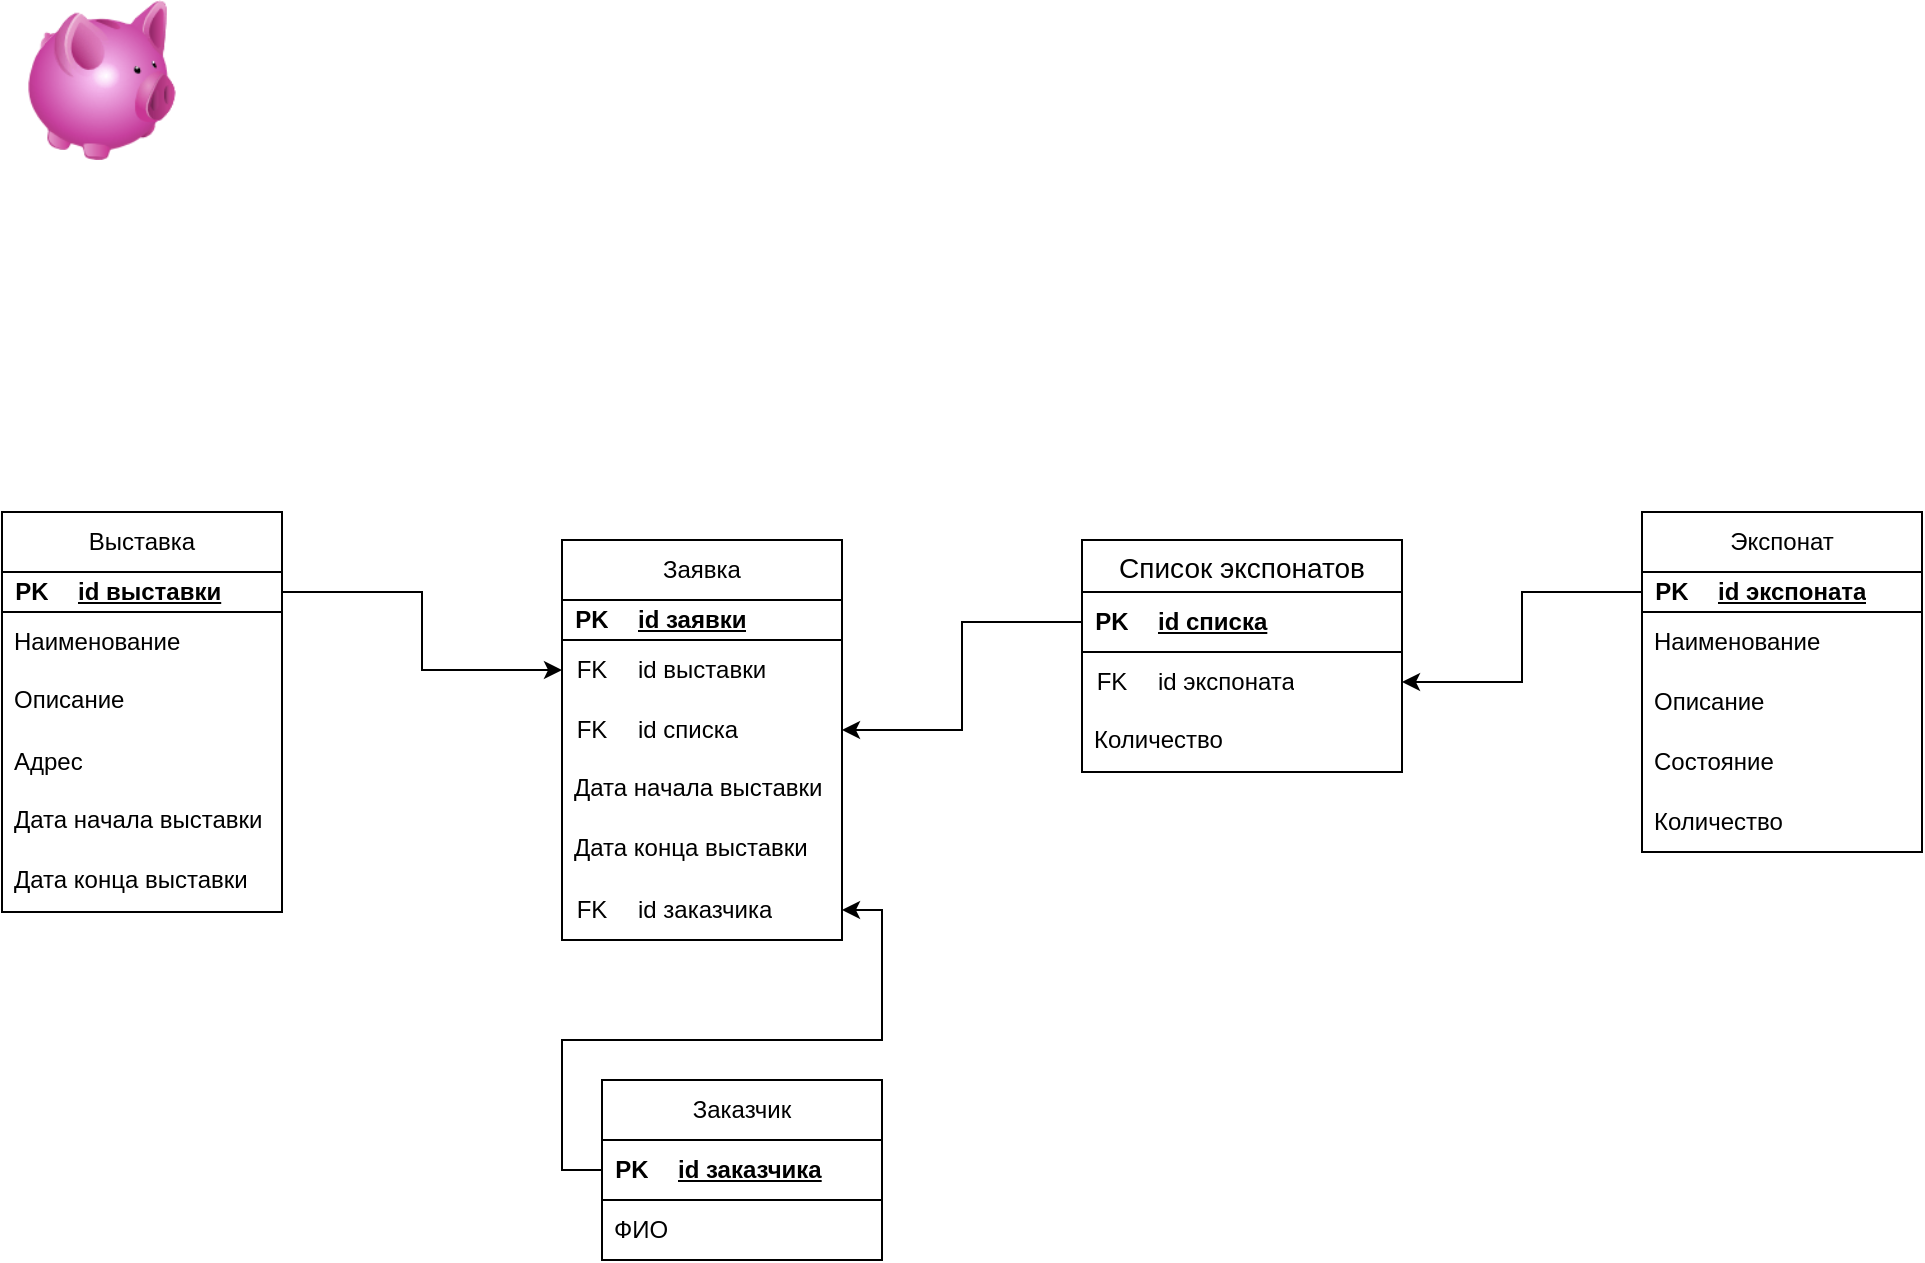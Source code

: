 <mxfile version="25.0.1">
  <diagram name="Страница — 1" id="1Udpp82dl5E-yOgq9Bk9">
    <mxGraphModel dx="1044" dy="1687" grid="1" gridSize="10" guides="1" tooltips="1" connect="1" arrows="1" fold="1" page="1" pageScale="1" pageWidth="827" pageHeight="1169" math="0" shadow="0">
      <root>
        <mxCell id="0" />
        <mxCell id="1" parent="0" />
        <mxCell id="-dNKnwfFhRTGbA_YPJCl-1" value="Экспонат" style="swimlane;fontStyle=0;childLayout=stackLayout;horizontal=1;startSize=30;horizontalStack=0;resizeParent=1;resizeParentMax=0;resizeLast=0;collapsible=1;marginBottom=0;whiteSpace=wrap;html=1;" parent="1" vertex="1">
          <mxGeometry x="910" y="-54" width="140" height="170" as="geometry" />
        </mxCell>
        <mxCell id="p6UkOLfJ6QwIB64uSuT0-19" value="" style="shape=table;startSize=0;container=1;collapsible=1;childLayout=tableLayout;fixedRows=1;rowLines=0;fontStyle=0;align=center;resizeLast=1;strokeColor=none;fillColor=none;collapsible=0;" parent="-dNKnwfFhRTGbA_YPJCl-1" vertex="1">
          <mxGeometry y="30" width="140" height="20" as="geometry" />
        </mxCell>
        <mxCell id="p6UkOLfJ6QwIB64uSuT0-20" value="" style="shape=tableRow;horizontal=0;startSize=0;swimlaneHead=0;swimlaneBody=0;fillColor=none;collapsible=0;dropTarget=0;points=[[0,0.5],[1,0.5]];portConstraint=eastwest;top=0;left=0;right=0;bottom=1;" parent="p6UkOLfJ6QwIB64uSuT0-19" vertex="1">
          <mxGeometry width="140" height="20" as="geometry" />
        </mxCell>
        <mxCell id="p6UkOLfJ6QwIB64uSuT0-21" value="PK" style="shape=partialRectangle;connectable=0;fillColor=none;top=0;left=0;bottom=0;right=0;fontStyle=1;overflow=hidden;whiteSpace=wrap;html=1;" parent="p6UkOLfJ6QwIB64uSuT0-20" vertex="1">
          <mxGeometry width="30" height="20" as="geometry">
            <mxRectangle width="30" height="20" as="alternateBounds" />
          </mxGeometry>
        </mxCell>
        <mxCell id="p6UkOLfJ6QwIB64uSuT0-22" value="id экспоната" style="shape=partialRectangle;connectable=0;fillColor=none;top=0;left=0;bottom=0;right=0;align=left;spacingLeft=6;fontStyle=5;overflow=hidden;whiteSpace=wrap;html=1;" parent="p6UkOLfJ6QwIB64uSuT0-20" vertex="1">
          <mxGeometry x="30" width="110" height="20" as="geometry">
            <mxRectangle width="110" height="20" as="alternateBounds" />
          </mxGeometry>
        </mxCell>
        <mxCell id="-dNKnwfFhRTGbA_YPJCl-3" value="Наименование" style="text;strokeColor=none;fillColor=none;align=left;verticalAlign=middle;spacingLeft=4;spacingRight=4;overflow=hidden;points=[[0,0.5],[1,0.5]];portConstraint=eastwest;rotatable=0;whiteSpace=wrap;html=1;" parent="-dNKnwfFhRTGbA_YPJCl-1" vertex="1">
          <mxGeometry y="50" width="140" height="30" as="geometry" />
        </mxCell>
        <mxCell id="-dNKnwfFhRTGbA_YPJCl-4" value="Описание" style="text;strokeColor=none;fillColor=none;align=left;verticalAlign=middle;spacingLeft=4;spacingRight=4;overflow=hidden;points=[[0,0.5],[1,0.5]];portConstraint=eastwest;rotatable=0;whiteSpace=wrap;html=1;" parent="-dNKnwfFhRTGbA_YPJCl-1" vertex="1">
          <mxGeometry y="80" width="140" height="30" as="geometry" />
        </mxCell>
        <mxCell id="Apr5Gu9_tZ0Uqjy6RqHj-13" value="Состояние" style="text;strokeColor=none;fillColor=none;align=left;verticalAlign=middle;spacingLeft=4;spacingRight=4;overflow=hidden;points=[[0,0.5],[1,0.5]];portConstraint=eastwest;rotatable=0;whiteSpace=wrap;html=1;" parent="-dNKnwfFhRTGbA_YPJCl-1" vertex="1">
          <mxGeometry y="110" width="140" height="30" as="geometry" />
        </mxCell>
        <mxCell id="-dNKnwfFhRTGbA_YPJCl-19" value="Количество" style="text;strokeColor=none;fillColor=none;align=left;verticalAlign=middle;spacingLeft=4;spacingRight=4;overflow=hidden;points=[[0,0.5],[1,0.5]];portConstraint=eastwest;rotatable=0;whiteSpace=wrap;html=1;" parent="-dNKnwfFhRTGbA_YPJCl-1" vertex="1">
          <mxGeometry y="140" width="140" height="30" as="geometry" />
        </mxCell>
        <mxCell id="-dNKnwfFhRTGbA_YPJCl-5" value="Выставка" style="swimlane;fontStyle=0;childLayout=stackLayout;horizontal=1;startSize=30;horizontalStack=0;resizeParent=1;resizeParentMax=0;resizeLast=0;collapsible=1;marginBottom=0;whiteSpace=wrap;html=1;" parent="1" vertex="1">
          <mxGeometry x="90" y="-54" width="140" height="200" as="geometry" />
        </mxCell>
        <mxCell id="p6UkOLfJ6QwIB64uSuT0-15" value="" style="shape=table;startSize=0;container=1;collapsible=1;childLayout=tableLayout;fixedRows=1;rowLines=0;fontStyle=0;align=center;resizeLast=1;strokeColor=none;fillColor=none;collapsible=0;" parent="-dNKnwfFhRTGbA_YPJCl-5" vertex="1">
          <mxGeometry y="30" width="140" height="20" as="geometry" />
        </mxCell>
        <mxCell id="p6UkOLfJ6QwIB64uSuT0-16" value="" style="shape=tableRow;horizontal=0;startSize=0;swimlaneHead=0;swimlaneBody=0;fillColor=none;collapsible=0;dropTarget=0;points=[[0,0.5],[1,0.5]];portConstraint=eastwest;top=0;left=0;right=0;bottom=1;" parent="p6UkOLfJ6QwIB64uSuT0-15" vertex="1">
          <mxGeometry width="140" height="20" as="geometry" />
        </mxCell>
        <mxCell id="p6UkOLfJ6QwIB64uSuT0-17" value="PK" style="shape=partialRectangle;connectable=0;fillColor=none;top=0;left=0;bottom=0;right=0;fontStyle=1;overflow=hidden;whiteSpace=wrap;html=1;" parent="p6UkOLfJ6QwIB64uSuT0-16" vertex="1">
          <mxGeometry width="30" height="20" as="geometry">
            <mxRectangle width="30" height="20" as="alternateBounds" />
          </mxGeometry>
        </mxCell>
        <mxCell id="p6UkOLfJ6QwIB64uSuT0-18" value="id выставки" style="shape=partialRectangle;connectable=0;fillColor=none;top=0;left=0;bottom=0;right=0;align=left;spacingLeft=6;fontStyle=5;overflow=hidden;whiteSpace=wrap;html=1;" parent="p6UkOLfJ6QwIB64uSuT0-16" vertex="1">
          <mxGeometry x="30" width="110" height="20" as="geometry">
            <mxRectangle width="110" height="20" as="alternateBounds" />
          </mxGeometry>
        </mxCell>
        <mxCell id="-dNKnwfFhRTGbA_YPJCl-7" value="Наименование" style="text;strokeColor=none;fillColor=none;align=left;verticalAlign=middle;spacingLeft=4;spacingRight=4;overflow=hidden;points=[[0,0.5],[1,0.5]];portConstraint=eastwest;rotatable=0;whiteSpace=wrap;html=1;" parent="-dNKnwfFhRTGbA_YPJCl-5" vertex="1">
          <mxGeometry y="50" width="140" height="30" as="geometry" />
        </mxCell>
        <mxCell id="-dNKnwfFhRTGbA_YPJCl-26" value="Описание" style="text;strokeColor=none;fillColor=none;spacingLeft=4;spacingRight=4;overflow=hidden;rotatable=0;points=[[0,0.5],[1,0.5]];portConstraint=eastwest;fontSize=12;whiteSpace=wrap;html=1;" parent="-dNKnwfFhRTGbA_YPJCl-5" vertex="1">
          <mxGeometry y="80" width="140" height="30" as="geometry" />
        </mxCell>
        <mxCell id="-dNKnwfFhRTGbA_YPJCl-8" value="Адрес" style="text;strokeColor=none;fillColor=none;align=left;verticalAlign=middle;spacingLeft=4;spacingRight=4;overflow=hidden;points=[[0,0.5],[1,0.5]];portConstraint=eastwest;rotatable=0;whiteSpace=wrap;html=1;" parent="-dNKnwfFhRTGbA_YPJCl-5" vertex="1">
          <mxGeometry y="110" width="140" height="30" as="geometry" />
        </mxCell>
        <mxCell id="Apr5Gu9_tZ0Uqjy6RqHj-14" value="Дата начала выставки" style="text;strokeColor=none;fillColor=none;spacingLeft=4;spacingRight=4;overflow=hidden;rotatable=0;points=[[0,0.5],[1,0.5]];portConstraint=eastwest;fontSize=12;whiteSpace=wrap;html=1;" parent="-dNKnwfFhRTGbA_YPJCl-5" vertex="1">
          <mxGeometry y="140" width="140" height="30" as="geometry" />
        </mxCell>
        <mxCell id="Apr5Gu9_tZ0Uqjy6RqHj-15" value="Дата конца выставки" style="text;strokeColor=none;fillColor=none;spacingLeft=4;spacingRight=4;overflow=hidden;rotatable=0;points=[[0,0.5],[1,0.5]];portConstraint=eastwest;fontSize=12;whiteSpace=wrap;html=1;" parent="-dNKnwfFhRTGbA_YPJCl-5" vertex="1">
          <mxGeometry y="170" width="140" height="30" as="geometry" />
        </mxCell>
        <mxCell id="-dNKnwfFhRTGbA_YPJCl-9" value="Заказчик" style="swimlane;fontStyle=0;childLayout=stackLayout;horizontal=1;startSize=30;horizontalStack=0;resizeParent=1;resizeParentMax=0;resizeLast=0;collapsible=1;marginBottom=0;whiteSpace=wrap;html=1;" parent="1" vertex="1">
          <mxGeometry x="390" y="230" width="140" height="90" as="geometry" />
        </mxCell>
        <mxCell id="p6UkOLfJ6QwIB64uSuT0-26" value="" style="shape=table;startSize=0;container=1;collapsible=1;childLayout=tableLayout;fixedRows=1;rowLines=0;fontStyle=0;align=center;resizeLast=1;strokeColor=none;fillColor=none;collapsible=0;" parent="-dNKnwfFhRTGbA_YPJCl-9" vertex="1">
          <mxGeometry y="30" width="140" height="30" as="geometry" />
        </mxCell>
        <mxCell id="p6UkOLfJ6QwIB64uSuT0-27" value="" style="shape=tableRow;horizontal=0;startSize=0;swimlaneHead=0;swimlaneBody=0;fillColor=none;collapsible=0;dropTarget=0;points=[[0,0.5],[1,0.5]];portConstraint=eastwest;top=0;left=0;right=0;bottom=1;" parent="p6UkOLfJ6QwIB64uSuT0-26" vertex="1">
          <mxGeometry width="140" height="30" as="geometry" />
        </mxCell>
        <mxCell id="p6UkOLfJ6QwIB64uSuT0-28" value="PK" style="shape=partialRectangle;connectable=0;fillColor=none;top=0;left=0;bottom=0;right=0;fontStyle=1;overflow=hidden;whiteSpace=wrap;html=1;" parent="p6UkOLfJ6QwIB64uSuT0-27" vertex="1">
          <mxGeometry width="30" height="30" as="geometry">
            <mxRectangle width="30" height="30" as="alternateBounds" />
          </mxGeometry>
        </mxCell>
        <mxCell id="p6UkOLfJ6QwIB64uSuT0-29" value="id заказчика" style="shape=partialRectangle;connectable=0;fillColor=none;top=0;left=0;bottom=0;right=0;align=left;spacingLeft=6;fontStyle=5;overflow=hidden;whiteSpace=wrap;html=1;" parent="p6UkOLfJ6QwIB64uSuT0-27" vertex="1">
          <mxGeometry x="30" width="110" height="30" as="geometry">
            <mxRectangle width="110" height="30" as="alternateBounds" />
          </mxGeometry>
        </mxCell>
        <mxCell id="-dNKnwfFhRTGbA_YPJCl-11" value="ФИО" style="text;strokeColor=none;fillColor=none;align=left;verticalAlign=middle;spacingLeft=4;spacingRight=4;overflow=hidden;points=[[0,0.5],[1,0.5]];portConstraint=eastwest;rotatable=0;whiteSpace=wrap;html=1;" parent="-dNKnwfFhRTGbA_YPJCl-9" vertex="1">
          <mxGeometry y="60" width="140" height="30" as="geometry" />
        </mxCell>
        <mxCell id="-dNKnwfFhRTGbA_YPJCl-13" value="Заявка" style="swimlane;fontStyle=0;childLayout=stackLayout;horizontal=1;startSize=30;horizontalStack=0;resizeParent=1;resizeParentMax=0;resizeLast=0;collapsible=1;marginBottom=0;whiteSpace=wrap;html=1;" parent="1" vertex="1">
          <mxGeometry x="370" y="-40" width="140" height="200" as="geometry" />
        </mxCell>
        <mxCell id="p6UkOLfJ6QwIB64uSuT0-3" value="" style="shape=table;startSize=0;container=1;collapsible=1;childLayout=tableLayout;fixedRows=1;rowLines=0;fontStyle=0;align=center;resizeLast=1;strokeColor=none;fillColor=none;collapsible=0;" parent="-dNKnwfFhRTGbA_YPJCl-13" vertex="1">
          <mxGeometry y="30" width="140" height="20" as="geometry" />
        </mxCell>
        <mxCell id="p6UkOLfJ6QwIB64uSuT0-4" value="" style="shape=tableRow;horizontal=0;startSize=0;swimlaneHead=0;swimlaneBody=0;fillColor=none;collapsible=0;dropTarget=0;points=[[0,0.5],[1,0.5]];portConstraint=eastwest;top=0;left=0;right=0;bottom=1;" parent="p6UkOLfJ6QwIB64uSuT0-3" vertex="1">
          <mxGeometry width="140" height="20" as="geometry" />
        </mxCell>
        <mxCell id="p6UkOLfJ6QwIB64uSuT0-5" value="PK" style="shape=partialRectangle;connectable=0;fillColor=none;top=0;left=0;bottom=0;right=0;fontStyle=1;overflow=hidden;whiteSpace=wrap;html=1;" parent="p6UkOLfJ6QwIB64uSuT0-4" vertex="1">
          <mxGeometry width="30" height="20" as="geometry">
            <mxRectangle width="30" height="20" as="alternateBounds" />
          </mxGeometry>
        </mxCell>
        <mxCell id="p6UkOLfJ6QwIB64uSuT0-6" value="id заявки" style="shape=partialRectangle;connectable=0;fillColor=none;top=0;left=0;bottom=0;right=0;align=left;spacingLeft=6;fontStyle=5;overflow=hidden;whiteSpace=wrap;html=1;" parent="p6UkOLfJ6QwIB64uSuT0-4" vertex="1">
          <mxGeometry x="30" width="110" height="20" as="geometry">
            <mxRectangle width="110" height="20" as="alternateBounds" />
          </mxGeometry>
        </mxCell>
        <mxCell id="Apr5Gu9_tZ0Uqjy6RqHj-18" value="" style="shape=table;startSize=0;container=1;collapsible=1;childLayout=tableLayout;fixedRows=1;rowLines=0;fontStyle=0;align=center;resizeLast=1;strokeColor=none;fillColor=none;collapsible=0;" parent="-dNKnwfFhRTGbA_YPJCl-13" vertex="1">
          <mxGeometry y="50" width="140" height="30" as="geometry" />
        </mxCell>
        <mxCell id="Apr5Gu9_tZ0Uqjy6RqHj-19" value="" style="shape=tableRow;horizontal=0;startSize=0;swimlaneHead=0;swimlaneBody=0;fillColor=none;collapsible=0;dropTarget=0;points=[[0,0.5],[1,0.5]];portConstraint=eastwest;top=0;left=0;right=0;bottom=0;" parent="Apr5Gu9_tZ0Uqjy6RqHj-18" vertex="1">
          <mxGeometry width="140" height="30" as="geometry" />
        </mxCell>
        <mxCell id="Apr5Gu9_tZ0Uqjy6RqHj-20" value="FK" style="shape=partialRectangle;connectable=0;fillColor=none;top=0;left=0;bottom=0;right=0;fontStyle=0;overflow=hidden;whiteSpace=wrap;html=1;" parent="Apr5Gu9_tZ0Uqjy6RqHj-19" vertex="1">
          <mxGeometry width="30" height="30" as="geometry">
            <mxRectangle width="30" height="30" as="alternateBounds" />
          </mxGeometry>
        </mxCell>
        <mxCell id="Apr5Gu9_tZ0Uqjy6RqHj-21" value="id выставки" style="shape=partialRectangle;connectable=0;fillColor=none;top=0;left=0;bottom=0;right=0;align=left;spacingLeft=6;fontStyle=0;overflow=hidden;whiteSpace=wrap;html=1;" parent="Apr5Gu9_tZ0Uqjy6RqHj-19" vertex="1">
          <mxGeometry x="30" width="110" height="30" as="geometry">
            <mxRectangle width="110" height="30" as="alternateBounds" />
          </mxGeometry>
        </mxCell>
        <mxCell id="f62ME36TgHYAvJfO2AfK-12" value="" style="shape=table;startSize=0;container=1;collapsible=1;childLayout=tableLayout;fixedRows=1;rowLines=0;fontStyle=0;align=center;resizeLast=1;strokeColor=none;fillColor=none;collapsible=0;" vertex="1" parent="-dNKnwfFhRTGbA_YPJCl-13">
          <mxGeometry y="80" width="140" height="30" as="geometry" />
        </mxCell>
        <mxCell id="f62ME36TgHYAvJfO2AfK-13" value="" style="shape=tableRow;horizontal=0;startSize=0;swimlaneHead=0;swimlaneBody=0;fillColor=none;collapsible=0;dropTarget=0;points=[[0,0.5],[1,0.5]];portConstraint=eastwest;top=0;left=0;right=0;bottom=0;" vertex="1" parent="f62ME36TgHYAvJfO2AfK-12">
          <mxGeometry width="140" height="30" as="geometry" />
        </mxCell>
        <mxCell id="f62ME36TgHYAvJfO2AfK-14" value="FK" style="shape=partialRectangle;connectable=0;fillColor=none;top=0;left=0;bottom=0;right=0;fontStyle=0;overflow=hidden;whiteSpace=wrap;html=1;" vertex="1" parent="f62ME36TgHYAvJfO2AfK-13">
          <mxGeometry width="30" height="30" as="geometry">
            <mxRectangle width="30" height="30" as="alternateBounds" />
          </mxGeometry>
        </mxCell>
        <mxCell id="f62ME36TgHYAvJfO2AfK-15" value="id списка" style="shape=partialRectangle;connectable=0;fillColor=none;top=0;left=0;bottom=0;right=0;align=left;spacingLeft=6;fontStyle=0;overflow=hidden;whiteSpace=wrap;html=1;" vertex="1" parent="f62ME36TgHYAvJfO2AfK-13">
          <mxGeometry x="30" width="110" height="30" as="geometry">
            <mxRectangle width="110" height="30" as="alternateBounds" />
          </mxGeometry>
        </mxCell>
        <mxCell id="p6UkOLfJ6QwIB64uSuT0-1" value="Дата начала выставки" style="text;strokeColor=none;fillColor=none;spacingLeft=4;spacingRight=4;overflow=hidden;rotatable=0;points=[[0,0.5],[1,0.5]];portConstraint=eastwest;fontSize=12;whiteSpace=wrap;html=1;" parent="-dNKnwfFhRTGbA_YPJCl-13" vertex="1">
          <mxGeometry y="110" width="140" height="30" as="geometry" />
        </mxCell>
        <mxCell id="p6UkOLfJ6QwIB64uSuT0-2" value="Дата конца выставки" style="text;strokeColor=none;fillColor=none;spacingLeft=4;spacingRight=4;overflow=hidden;rotatable=0;points=[[0,0.5],[1,0.5]];portConstraint=eastwest;fontSize=12;whiteSpace=wrap;html=1;" parent="-dNKnwfFhRTGbA_YPJCl-13" vertex="1">
          <mxGeometry y="140" width="140" height="30" as="geometry" />
        </mxCell>
        <mxCell id="p6UkOLfJ6QwIB64uSuT0-30" value="" style="shape=table;startSize=0;container=1;collapsible=1;childLayout=tableLayout;fixedRows=1;rowLines=0;fontStyle=0;align=center;resizeLast=1;strokeColor=none;fillColor=none;collapsible=0;" parent="-dNKnwfFhRTGbA_YPJCl-13" vertex="1">
          <mxGeometry y="170" width="140" height="30" as="geometry" />
        </mxCell>
        <mxCell id="p6UkOLfJ6QwIB64uSuT0-31" value="" style="shape=tableRow;horizontal=0;startSize=0;swimlaneHead=0;swimlaneBody=0;fillColor=none;collapsible=0;dropTarget=0;points=[[0,0.5],[1,0.5]];portConstraint=eastwest;top=0;left=0;right=0;bottom=0;" parent="p6UkOLfJ6QwIB64uSuT0-30" vertex="1">
          <mxGeometry width="140" height="30" as="geometry" />
        </mxCell>
        <mxCell id="p6UkOLfJ6QwIB64uSuT0-32" value="FK" style="shape=partialRectangle;connectable=0;fillColor=none;top=0;left=0;bottom=0;right=0;fontStyle=0;overflow=hidden;whiteSpace=wrap;html=1;" parent="p6UkOLfJ6QwIB64uSuT0-31" vertex="1">
          <mxGeometry width="30" height="30" as="geometry">
            <mxRectangle width="30" height="30" as="alternateBounds" />
          </mxGeometry>
        </mxCell>
        <mxCell id="p6UkOLfJ6QwIB64uSuT0-33" value="id заказчика" style="shape=partialRectangle;connectable=0;fillColor=none;top=0;left=0;bottom=0;right=0;align=left;spacingLeft=6;fontStyle=0;overflow=hidden;whiteSpace=wrap;html=1;" parent="p6UkOLfJ6QwIB64uSuT0-31" vertex="1">
          <mxGeometry x="30" width="110" height="30" as="geometry">
            <mxRectangle width="110" height="30" as="alternateBounds" />
          </mxGeometry>
        </mxCell>
        <mxCell id="f62ME36TgHYAvJfO2AfK-2" value="Список экспонатов" style="swimlane;fontStyle=0;childLayout=stackLayout;horizontal=1;startSize=26;horizontalStack=0;resizeParent=1;resizeParentMax=0;resizeLast=0;collapsible=1;marginBottom=0;align=center;fontSize=14;" vertex="1" parent="1">
          <mxGeometry x="630" y="-40" width="160" height="116" as="geometry" />
        </mxCell>
        <mxCell id="f62ME36TgHYAvJfO2AfK-8" value="" style="shape=table;startSize=0;container=1;collapsible=1;childLayout=tableLayout;fixedRows=1;rowLines=0;fontStyle=0;align=center;resizeLast=1;strokeColor=none;fillColor=none;collapsible=0;" vertex="1" parent="f62ME36TgHYAvJfO2AfK-2">
          <mxGeometry y="26" width="160" height="30" as="geometry" />
        </mxCell>
        <mxCell id="f62ME36TgHYAvJfO2AfK-9" value="" style="shape=tableRow;horizontal=0;startSize=0;swimlaneHead=0;swimlaneBody=0;fillColor=none;collapsible=0;dropTarget=0;points=[[0,0.5],[1,0.5]];portConstraint=eastwest;top=0;left=0;right=0;bottom=1;" vertex="1" parent="f62ME36TgHYAvJfO2AfK-8">
          <mxGeometry width="160" height="30" as="geometry" />
        </mxCell>
        <mxCell id="f62ME36TgHYAvJfO2AfK-10" value="PK" style="shape=partialRectangle;connectable=0;fillColor=none;top=0;left=0;bottom=0;right=0;fontStyle=1;overflow=hidden;whiteSpace=wrap;html=1;" vertex="1" parent="f62ME36TgHYAvJfO2AfK-9">
          <mxGeometry width="30" height="30" as="geometry">
            <mxRectangle width="30" height="30" as="alternateBounds" />
          </mxGeometry>
        </mxCell>
        <mxCell id="f62ME36TgHYAvJfO2AfK-11" value="id списка" style="shape=partialRectangle;connectable=0;fillColor=none;top=0;left=0;bottom=0;right=0;align=left;spacingLeft=6;fontStyle=5;overflow=hidden;whiteSpace=wrap;html=1;" vertex="1" parent="f62ME36TgHYAvJfO2AfK-9">
          <mxGeometry x="30" width="130" height="30" as="geometry">
            <mxRectangle width="130" height="30" as="alternateBounds" />
          </mxGeometry>
        </mxCell>
        <mxCell id="f62ME36TgHYAvJfO2AfK-16" value="" style="shape=table;startSize=0;container=1;collapsible=1;childLayout=tableLayout;fixedRows=1;rowLines=0;fontStyle=0;align=center;resizeLast=1;strokeColor=none;fillColor=none;collapsible=0;" vertex="1" parent="f62ME36TgHYAvJfO2AfK-2">
          <mxGeometry y="56" width="160" height="30" as="geometry" />
        </mxCell>
        <mxCell id="f62ME36TgHYAvJfO2AfK-17" value="" style="shape=tableRow;horizontal=0;startSize=0;swimlaneHead=0;swimlaneBody=0;fillColor=none;collapsible=0;dropTarget=0;points=[[0,0.5],[1,0.5]];portConstraint=eastwest;top=0;left=0;right=0;bottom=0;" vertex="1" parent="f62ME36TgHYAvJfO2AfK-16">
          <mxGeometry width="160" height="30" as="geometry" />
        </mxCell>
        <mxCell id="f62ME36TgHYAvJfO2AfK-18" value="FK" style="shape=partialRectangle;connectable=0;fillColor=none;top=0;left=0;bottom=0;right=0;fontStyle=0;overflow=hidden;whiteSpace=wrap;html=1;" vertex="1" parent="f62ME36TgHYAvJfO2AfK-17">
          <mxGeometry width="30" height="30" as="geometry">
            <mxRectangle width="30" height="30" as="alternateBounds" />
          </mxGeometry>
        </mxCell>
        <mxCell id="f62ME36TgHYAvJfO2AfK-19" value="id экспоната" style="shape=partialRectangle;connectable=0;fillColor=none;top=0;left=0;bottom=0;right=0;align=left;spacingLeft=6;fontStyle=0;overflow=hidden;whiteSpace=wrap;html=1;" vertex="1" parent="f62ME36TgHYAvJfO2AfK-17">
          <mxGeometry x="30" width="130" height="30" as="geometry">
            <mxRectangle width="130" height="30" as="alternateBounds" />
          </mxGeometry>
        </mxCell>
        <mxCell id="f62ME36TgHYAvJfO2AfK-5" value="Количество" style="text;strokeColor=none;fillColor=none;spacingLeft=4;spacingRight=4;overflow=hidden;rotatable=0;points=[[0,0.5],[1,0.5]];portConstraint=eastwest;fontSize=12;whiteSpace=wrap;html=1;" vertex="1" parent="f62ME36TgHYAvJfO2AfK-2">
          <mxGeometry y="86" width="160" height="30" as="geometry" />
        </mxCell>
        <mxCell id="f62ME36TgHYAvJfO2AfK-21" style="edgeStyle=orthogonalEdgeStyle;rounded=0;orthogonalLoop=1;jettySize=auto;html=1;entryX=1;entryY=0.5;entryDx=0;entryDy=0;exitX=0;exitY=0.5;exitDx=0;exitDy=0;" edge="1" parent="1" source="f62ME36TgHYAvJfO2AfK-9" target="f62ME36TgHYAvJfO2AfK-13">
          <mxGeometry relative="1" as="geometry" />
        </mxCell>
        <mxCell id="f62ME36TgHYAvJfO2AfK-22" value="" style="image;html=1;image=img/lib/clip_art/finance/Piggy_Bank_128x128.png" vertex="1" parent="1">
          <mxGeometry x="100" y="-310" width="80" height="80" as="geometry" />
        </mxCell>
        <mxCell id="f62ME36TgHYAvJfO2AfK-26" style="edgeStyle=orthogonalEdgeStyle;rounded=0;orthogonalLoop=1;jettySize=auto;html=1;entryX=1;entryY=0.5;entryDx=0;entryDy=0;" edge="1" parent="1" source="p6UkOLfJ6QwIB64uSuT0-20" target="f62ME36TgHYAvJfO2AfK-17">
          <mxGeometry relative="1" as="geometry" />
        </mxCell>
        <mxCell id="f62ME36TgHYAvJfO2AfK-27" style="edgeStyle=orthogonalEdgeStyle;rounded=0;orthogonalLoop=1;jettySize=auto;html=1;entryX=0;entryY=0.5;entryDx=0;entryDy=0;" edge="1" parent="1" source="p6UkOLfJ6QwIB64uSuT0-16" target="Apr5Gu9_tZ0Uqjy6RqHj-19">
          <mxGeometry relative="1" as="geometry" />
        </mxCell>
        <mxCell id="f62ME36TgHYAvJfO2AfK-28" style="edgeStyle=orthogonalEdgeStyle;rounded=0;orthogonalLoop=1;jettySize=auto;html=1;entryX=1;entryY=0.5;entryDx=0;entryDy=0;" edge="1" parent="1" source="p6UkOLfJ6QwIB64uSuT0-27" target="p6UkOLfJ6QwIB64uSuT0-31">
          <mxGeometry relative="1" as="geometry" />
        </mxCell>
      </root>
    </mxGraphModel>
  </diagram>
</mxfile>
